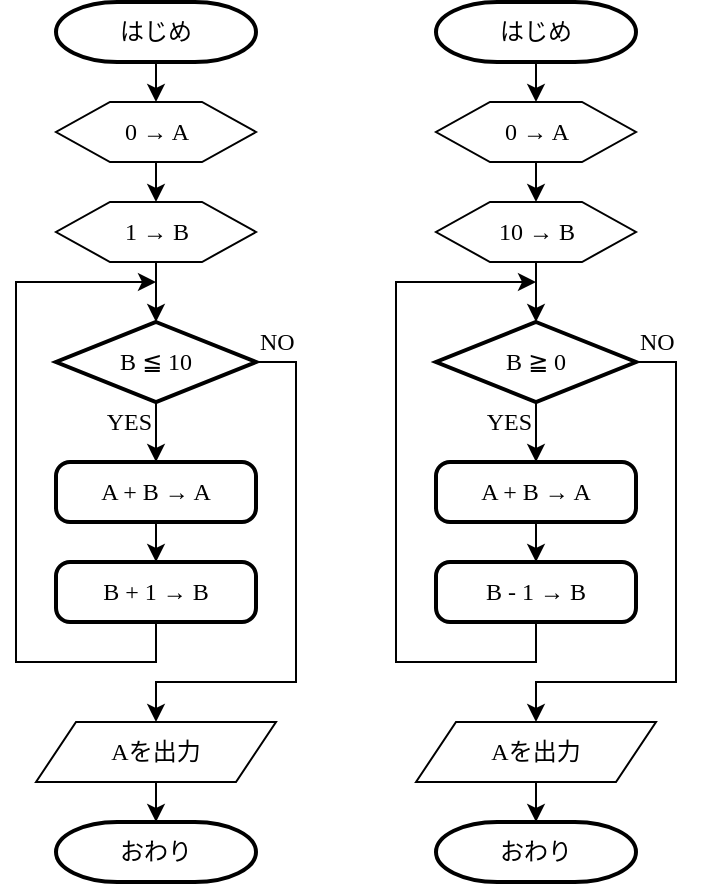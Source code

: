 <mxfile version="14.6.13" type="device"><diagram id="C5RBs43oDa-KdzZeNtuy" name="Page-1"><mxGraphModel dx="946" dy="672" grid="1" gridSize="10" guides="1" tooltips="1" connect="1" arrows="1" fold="1" page="1" pageScale="1" pageWidth="827" pageHeight="1169" math="0" shadow="0"><root><mxCell id="WIyWlLk6GJQsqaUBKTNV-0"/><mxCell id="WIyWlLk6GJQsqaUBKTNV-1" parent="WIyWlLk6GJQsqaUBKTNV-0"/><mxCell id="pWIMfPxzNglMpwmuge2S-5" style="edgeStyle=orthogonalEdgeStyle;rounded=0;orthogonalLoop=1;jettySize=auto;html=1;exitX=0.5;exitY=1;exitDx=0;exitDy=0;exitPerimeter=0;entryX=0.5;entryY=0;entryDx=0;entryDy=0;fontFamily=Verdana;" edge="1" parent="WIyWlLk6GJQsqaUBKTNV-1" source="pWIMfPxzNglMpwmuge2S-0" target="pWIMfPxzNglMpwmuge2S-1"><mxGeometry relative="1" as="geometry"/></mxCell><mxCell id="pWIMfPxzNglMpwmuge2S-0" value="はじめ" style="strokeWidth=2;html=1;shape=mxgraph.flowchart.terminator;whiteSpace=wrap;fontFamily=Verdana;" vertex="1" parent="WIyWlLk6GJQsqaUBKTNV-1"><mxGeometry x="150" y="170" width="100" height="30" as="geometry"/></mxCell><mxCell id="pWIMfPxzNglMpwmuge2S-6" style="edgeStyle=orthogonalEdgeStyle;rounded=0;orthogonalLoop=1;jettySize=auto;html=1;exitX=0.5;exitY=1;exitDx=0;exitDy=0;entryX=0.5;entryY=0;entryDx=0;entryDy=0;fontFamily=Verdana;" edge="1" parent="WIyWlLk6GJQsqaUBKTNV-1" source="pWIMfPxzNglMpwmuge2S-1" target="pWIMfPxzNglMpwmuge2S-2"><mxGeometry relative="1" as="geometry"/></mxCell><mxCell id="pWIMfPxzNglMpwmuge2S-1" value="0 → A" style="verticalLabelPosition=middle;verticalAlign=middle;html=1;shape=hexagon;perimeter=hexagonPerimeter2;arcSize=6;size=0.27;labelPosition=center;align=center;fontFamily=Verdana;" vertex="1" parent="WIyWlLk6GJQsqaUBKTNV-1"><mxGeometry x="150" y="220" width="100" height="30" as="geometry"/></mxCell><mxCell id="pWIMfPxzNglMpwmuge2S-7" style="edgeStyle=orthogonalEdgeStyle;rounded=0;orthogonalLoop=1;jettySize=auto;html=1;exitX=0.5;exitY=1;exitDx=0;exitDy=0;entryX=0.5;entryY=0;entryDx=0;entryDy=0;entryPerimeter=0;fontFamily=Verdana;" edge="1" parent="WIyWlLk6GJQsqaUBKTNV-1" source="pWIMfPxzNglMpwmuge2S-2" target="pWIMfPxzNglMpwmuge2S-3"><mxGeometry relative="1" as="geometry"/></mxCell><mxCell id="pWIMfPxzNglMpwmuge2S-2" value="1 → B" style="verticalLabelPosition=middle;verticalAlign=middle;html=1;shape=hexagon;perimeter=hexagonPerimeter2;arcSize=6;size=0.27;labelPosition=center;align=center;fontFamily=Verdana;" vertex="1" parent="WIyWlLk6GJQsqaUBKTNV-1"><mxGeometry x="150" y="270" width="100" height="30" as="geometry"/></mxCell><mxCell id="pWIMfPxzNglMpwmuge2S-8" style="edgeStyle=orthogonalEdgeStyle;rounded=0;orthogonalLoop=1;jettySize=auto;html=1;exitX=0.5;exitY=1;exitDx=0;exitDy=0;exitPerimeter=0;entryX=0.5;entryY=0;entryDx=0;entryDy=0;fontFamily=Verdana;" edge="1" parent="WIyWlLk6GJQsqaUBKTNV-1" source="pWIMfPxzNglMpwmuge2S-3" target="pWIMfPxzNglMpwmuge2S-4"><mxGeometry relative="1" as="geometry"/></mxCell><mxCell id="pWIMfPxzNglMpwmuge2S-15" style="edgeStyle=orthogonalEdgeStyle;rounded=0;orthogonalLoop=1;jettySize=auto;html=1;exitX=1;exitY=0.5;exitDx=0;exitDy=0;exitPerimeter=0;entryX=0.5;entryY=0;entryDx=0;entryDy=0;fontFamily=Verdana;" edge="1" parent="WIyWlLk6GJQsqaUBKTNV-1" source="pWIMfPxzNglMpwmuge2S-3" target="pWIMfPxzNglMpwmuge2S-13"><mxGeometry relative="1" as="geometry"><Array as="points"><mxPoint x="270" y="350"/><mxPoint x="270" y="510"/><mxPoint x="200" y="510"/></Array></mxGeometry></mxCell><mxCell id="pWIMfPxzNglMpwmuge2S-3" value="B ≦ 10" style="strokeWidth=2;html=1;shape=mxgraph.flowchart.decision;whiteSpace=wrap;fontFamily=Verdana;" vertex="1" parent="WIyWlLk6GJQsqaUBKTNV-1"><mxGeometry x="150" y="330" width="100" height="40" as="geometry"/></mxCell><mxCell id="pWIMfPxzNglMpwmuge2S-10" style="edgeStyle=orthogonalEdgeStyle;rounded=0;orthogonalLoop=1;jettySize=auto;html=1;exitX=0.5;exitY=1;exitDx=0;exitDy=0;entryX=0.5;entryY=0;entryDx=0;entryDy=0;fontFamily=Verdana;" edge="1" parent="WIyWlLk6GJQsqaUBKTNV-1" source="pWIMfPxzNglMpwmuge2S-4" target="pWIMfPxzNglMpwmuge2S-9"><mxGeometry relative="1" as="geometry"/></mxCell><mxCell id="pWIMfPxzNglMpwmuge2S-4" value="A + B → A" style="rounded=1;whiteSpace=wrap;html=1;absoluteArcSize=1;arcSize=14;strokeWidth=2;fontFamily=Verdana;" vertex="1" parent="WIyWlLk6GJQsqaUBKTNV-1"><mxGeometry x="150" y="400" width="100" height="30" as="geometry"/></mxCell><mxCell id="pWIMfPxzNglMpwmuge2S-11" style="edgeStyle=orthogonalEdgeStyle;rounded=0;orthogonalLoop=1;jettySize=auto;html=1;exitX=0.5;exitY=1;exitDx=0;exitDy=0;fontFamily=Verdana;" edge="1" parent="WIyWlLk6GJQsqaUBKTNV-1" source="pWIMfPxzNglMpwmuge2S-9"><mxGeometry relative="1" as="geometry"><mxPoint x="200" y="310" as="targetPoint"/><Array as="points"><mxPoint x="200" y="500"/><mxPoint x="130" y="500"/><mxPoint x="130" y="310"/></Array></mxGeometry></mxCell><mxCell id="pWIMfPxzNglMpwmuge2S-9" value="B + 1 → B" style="rounded=1;whiteSpace=wrap;html=1;absoluteArcSize=1;arcSize=14;strokeWidth=2;fontFamily=Verdana;" vertex="1" parent="WIyWlLk6GJQsqaUBKTNV-1"><mxGeometry x="150" y="450" width="100" height="30" as="geometry"/></mxCell><mxCell id="pWIMfPxzNglMpwmuge2S-12" value="YES" style="text;html=1;strokeColor=none;fillColor=none;align=right;verticalAlign=middle;whiteSpace=wrap;rounded=0;fontFamily=Verdana;" vertex="1" parent="WIyWlLk6GJQsqaUBKTNV-1"><mxGeometry x="160" y="370" width="40" height="20" as="geometry"/></mxCell><mxCell id="pWIMfPxzNglMpwmuge2S-16" style="edgeStyle=orthogonalEdgeStyle;rounded=0;orthogonalLoop=1;jettySize=auto;html=1;exitX=0.5;exitY=1;exitDx=0;exitDy=0;entryX=0.5;entryY=0;entryDx=0;entryDy=0;entryPerimeter=0;fontFamily=Verdana;" edge="1" parent="WIyWlLk6GJQsqaUBKTNV-1" source="pWIMfPxzNglMpwmuge2S-13" target="pWIMfPxzNglMpwmuge2S-14"><mxGeometry relative="1" as="geometry"/></mxCell><mxCell id="pWIMfPxzNglMpwmuge2S-13" value="Aを出力" style="shape=parallelogram;perimeter=parallelogramPerimeter;whiteSpace=wrap;html=1;fixedSize=1;align=center;fontFamily=Verdana;" vertex="1" parent="WIyWlLk6GJQsqaUBKTNV-1"><mxGeometry x="140" y="530" width="120" height="30" as="geometry"/></mxCell><mxCell id="pWIMfPxzNglMpwmuge2S-14" value="おわり" style="strokeWidth=2;html=1;shape=mxgraph.flowchart.terminator;whiteSpace=wrap;fontFamily=Verdana;" vertex="1" parent="WIyWlLk6GJQsqaUBKTNV-1"><mxGeometry x="150" y="580" width="100" height="30" as="geometry"/></mxCell><mxCell id="pWIMfPxzNglMpwmuge2S-17" value="NO" style="text;html=1;strokeColor=none;fillColor=none;align=left;verticalAlign=middle;whiteSpace=wrap;rounded=0;fontFamily=Verdana;" vertex="1" parent="WIyWlLk6GJQsqaUBKTNV-1"><mxGeometry x="250" y="330" width="40" height="20" as="geometry"/></mxCell><mxCell id="pWIMfPxzNglMpwmuge2S-18" style="edgeStyle=orthogonalEdgeStyle;rounded=0;orthogonalLoop=1;jettySize=auto;html=1;exitX=0.5;exitY=1;exitDx=0;exitDy=0;exitPerimeter=0;entryX=0.5;entryY=0;entryDx=0;entryDy=0;fontFamily=Verdana;" edge="1" source="pWIMfPxzNglMpwmuge2S-19" target="pWIMfPxzNglMpwmuge2S-21" parent="WIyWlLk6GJQsqaUBKTNV-1"><mxGeometry relative="1" as="geometry"/></mxCell><mxCell id="pWIMfPxzNglMpwmuge2S-19" value="はじめ" style="strokeWidth=2;html=1;shape=mxgraph.flowchart.terminator;whiteSpace=wrap;fontFamily=Verdana;" vertex="1" parent="WIyWlLk6GJQsqaUBKTNV-1"><mxGeometry x="340" y="170" width="100" height="30" as="geometry"/></mxCell><mxCell id="pWIMfPxzNglMpwmuge2S-20" style="edgeStyle=orthogonalEdgeStyle;rounded=0;orthogonalLoop=1;jettySize=auto;html=1;exitX=0.5;exitY=1;exitDx=0;exitDy=0;entryX=0.5;entryY=0;entryDx=0;entryDy=0;fontFamily=Verdana;" edge="1" source="pWIMfPxzNglMpwmuge2S-21" target="pWIMfPxzNglMpwmuge2S-23" parent="WIyWlLk6GJQsqaUBKTNV-1"><mxGeometry relative="1" as="geometry"/></mxCell><mxCell id="pWIMfPxzNglMpwmuge2S-21" value="0 → A" style="verticalLabelPosition=middle;verticalAlign=middle;html=1;shape=hexagon;perimeter=hexagonPerimeter2;arcSize=6;size=0.27;labelPosition=center;align=center;fontFamily=Verdana;" vertex="1" parent="WIyWlLk6GJQsqaUBKTNV-1"><mxGeometry x="340" y="220" width="100" height="30" as="geometry"/></mxCell><mxCell id="pWIMfPxzNglMpwmuge2S-22" style="edgeStyle=orthogonalEdgeStyle;rounded=0;orthogonalLoop=1;jettySize=auto;html=1;exitX=0.5;exitY=1;exitDx=0;exitDy=0;entryX=0.5;entryY=0;entryDx=0;entryDy=0;entryPerimeter=0;fontFamily=Verdana;" edge="1" source="pWIMfPxzNglMpwmuge2S-23" target="pWIMfPxzNglMpwmuge2S-26" parent="WIyWlLk6GJQsqaUBKTNV-1"><mxGeometry relative="1" as="geometry"/></mxCell><mxCell id="pWIMfPxzNglMpwmuge2S-23" value="10 → B" style="verticalLabelPosition=middle;verticalAlign=middle;html=1;shape=hexagon;perimeter=hexagonPerimeter2;arcSize=6;size=0.27;labelPosition=center;align=center;fontFamily=Verdana;" vertex="1" parent="WIyWlLk6GJQsqaUBKTNV-1"><mxGeometry x="340" y="270" width="100" height="30" as="geometry"/></mxCell><mxCell id="pWIMfPxzNglMpwmuge2S-24" style="edgeStyle=orthogonalEdgeStyle;rounded=0;orthogonalLoop=1;jettySize=auto;html=1;exitX=0.5;exitY=1;exitDx=0;exitDy=0;exitPerimeter=0;entryX=0.5;entryY=0;entryDx=0;entryDy=0;fontFamily=Verdana;" edge="1" source="pWIMfPxzNglMpwmuge2S-26" target="pWIMfPxzNglMpwmuge2S-28" parent="WIyWlLk6GJQsqaUBKTNV-1"><mxGeometry relative="1" as="geometry"/></mxCell><mxCell id="pWIMfPxzNglMpwmuge2S-25" style="edgeStyle=orthogonalEdgeStyle;rounded=0;orthogonalLoop=1;jettySize=auto;html=1;exitX=1;exitY=0.5;exitDx=0;exitDy=0;exitPerimeter=0;entryX=0.5;entryY=0;entryDx=0;entryDy=0;fontFamily=Verdana;" edge="1" source="pWIMfPxzNglMpwmuge2S-26" target="pWIMfPxzNglMpwmuge2S-33" parent="WIyWlLk6GJQsqaUBKTNV-1"><mxGeometry relative="1" as="geometry"><Array as="points"><mxPoint x="460" y="350"/><mxPoint x="460" y="510"/><mxPoint x="390" y="510"/></Array></mxGeometry></mxCell><mxCell id="pWIMfPxzNglMpwmuge2S-26" value="B ≧ 0" style="strokeWidth=2;html=1;shape=mxgraph.flowchart.decision;whiteSpace=wrap;fontFamily=Verdana;" vertex="1" parent="WIyWlLk6GJQsqaUBKTNV-1"><mxGeometry x="340" y="330" width="100" height="40" as="geometry"/></mxCell><mxCell id="pWIMfPxzNglMpwmuge2S-27" style="edgeStyle=orthogonalEdgeStyle;rounded=0;orthogonalLoop=1;jettySize=auto;html=1;exitX=0.5;exitY=1;exitDx=0;exitDy=0;entryX=0.5;entryY=0;entryDx=0;entryDy=0;fontFamily=Verdana;" edge="1" source="pWIMfPxzNglMpwmuge2S-28" target="pWIMfPxzNglMpwmuge2S-30" parent="WIyWlLk6GJQsqaUBKTNV-1"><mxGeometry relative="1" as="geometry"/></mxCell><mxCell id="pWIMfPxzNglMpwmuge2S-28" value="A + B → A" style="rounded=1;whiteSpace=wrap;html=1;absoluteArcSize=1;arcSize=14;strokeWidth=2;fontFamily=Verdana;" vertex="1" parent="WIyWlLk6GJQsqaUBKTNV-1"><mxGeometry x="340" y="400" width="100" height="30" as="geometry"/></mxCell><mxCell id="pWIMfPxzNglMpwmuge2S-29" style="edgeStyle=orthogonalEdgeStyle;rounded=0;orthogonalLoop=1;jettySize=auto;html=1;exitX=0.5;exitY=1;exitDx=0;exitDy=0;fontFamily=Verdana;" edge="1" source="pWIMfPxzNglMpwmuge2S-30" parent="WIyWlLk6GJQsqaUBKTNV-1"><mxGeometry relative="1" as="geometry"><mxPoint x="390" y="310" as="targetPoint"/><Array as="points"><mxPoint x="390" y="500"/><mxPoint x="320" y="500"/><mxPoint x="320" y="310"/></Array></mxGeometry></mxCell><mxCell id="pWIMfPxzNglMpwmuge2S-30" value="B - 1 → B" style="rounded=1;whiteSpace=wrap;html=1;absoluteArcSize=1;arcSize=14;strokeWidth=2;fontFamily=Verdana;" vertex="1" parent="WIyWlLk6GJQsqaUBKTNV-1"><mxGeometry x="340" y="450" width="100" height="30" as="geometry"/></mxCell><mxCell id="pWIMfPxzNglMpwmuge2S-31" value="YES" style="text;html=1;strokeColor=none;fillColor=none;align=right;verticalAlign=middle;whiteSpace=wrap;rounded=0;fontFamily=Verdana;" vertex="1" parent="WIyWlLk6GJQsqaUBKTNV-1"><mxGeometry x="350" y="370" width="40" height="20" as="geometry"/></mxCell><mxCell id="pWIMfPxzNglMpwmuge2S-32" style="edgeStyle=orthogonalEdgeStyle;rounded=0;orthogonalLoop=1;jettySize=auto;html=1;exitX=0.5;exitY=1;exitDx=0;exitDy=0;entryX=0.5;entryY=0;entryDx=0;entryDy=0;entryPerimeter=0;fontFamily=Verdana;" edge="1" source="pWIMfPxzNglMpwmuge2S-33" target="pWIMfPxzNglMpwmuge2S-34" parent="WIyWlLk6GJQsqaUBKTNV-1"><mxGeometry relative="1" as="geometry"/></mxCell><mxCell id="pWIMfPxzNglMpwmuge2S-33" value="Aを出力" style="shape=parallelogram;perimeter=parallelogramPerimeter;whiteSpace=wrap;html=1;fixedSize=1;align=center;fontFamily=Verdana;" vertex="1" parent="WIyWlLk6GJQsqaUBKTNV-1"><mxGeometry x="330" y="530" width="120" height="30" as="geometry"/></mxCell><mxCell id="pWIMfPxzNglMpwmuge2S-34" value="おわり" style="strokeWidth=2;html=1;shape=mxgraph.flowchart.terminator;whiteSpace=wrap;fontFamily=Verdana;" vertex="1" parent="WIyWlLk6GJQsqaUBKTNV-1"><mxGeometry x="340" y="580" width="100" height="30" as="geometry"/></mxCell><mxCell id="pWIMfPxzNglMpwmuge2S-35" value="NO" style="text;html=1;strokeColor=none;fillColor=none;align=left;verticalAlign=middle;whiteSpace=wrap;rounded=0;fontFamily=Verdana;" vertex="1" parent="WIyWlLk6GJQsqaUBKTNV-1"><mxGeometry x="440" y="330" width="40" height="20" as="geometry"/></mxCell></root></mxGraphModel></diagram></mxfile>